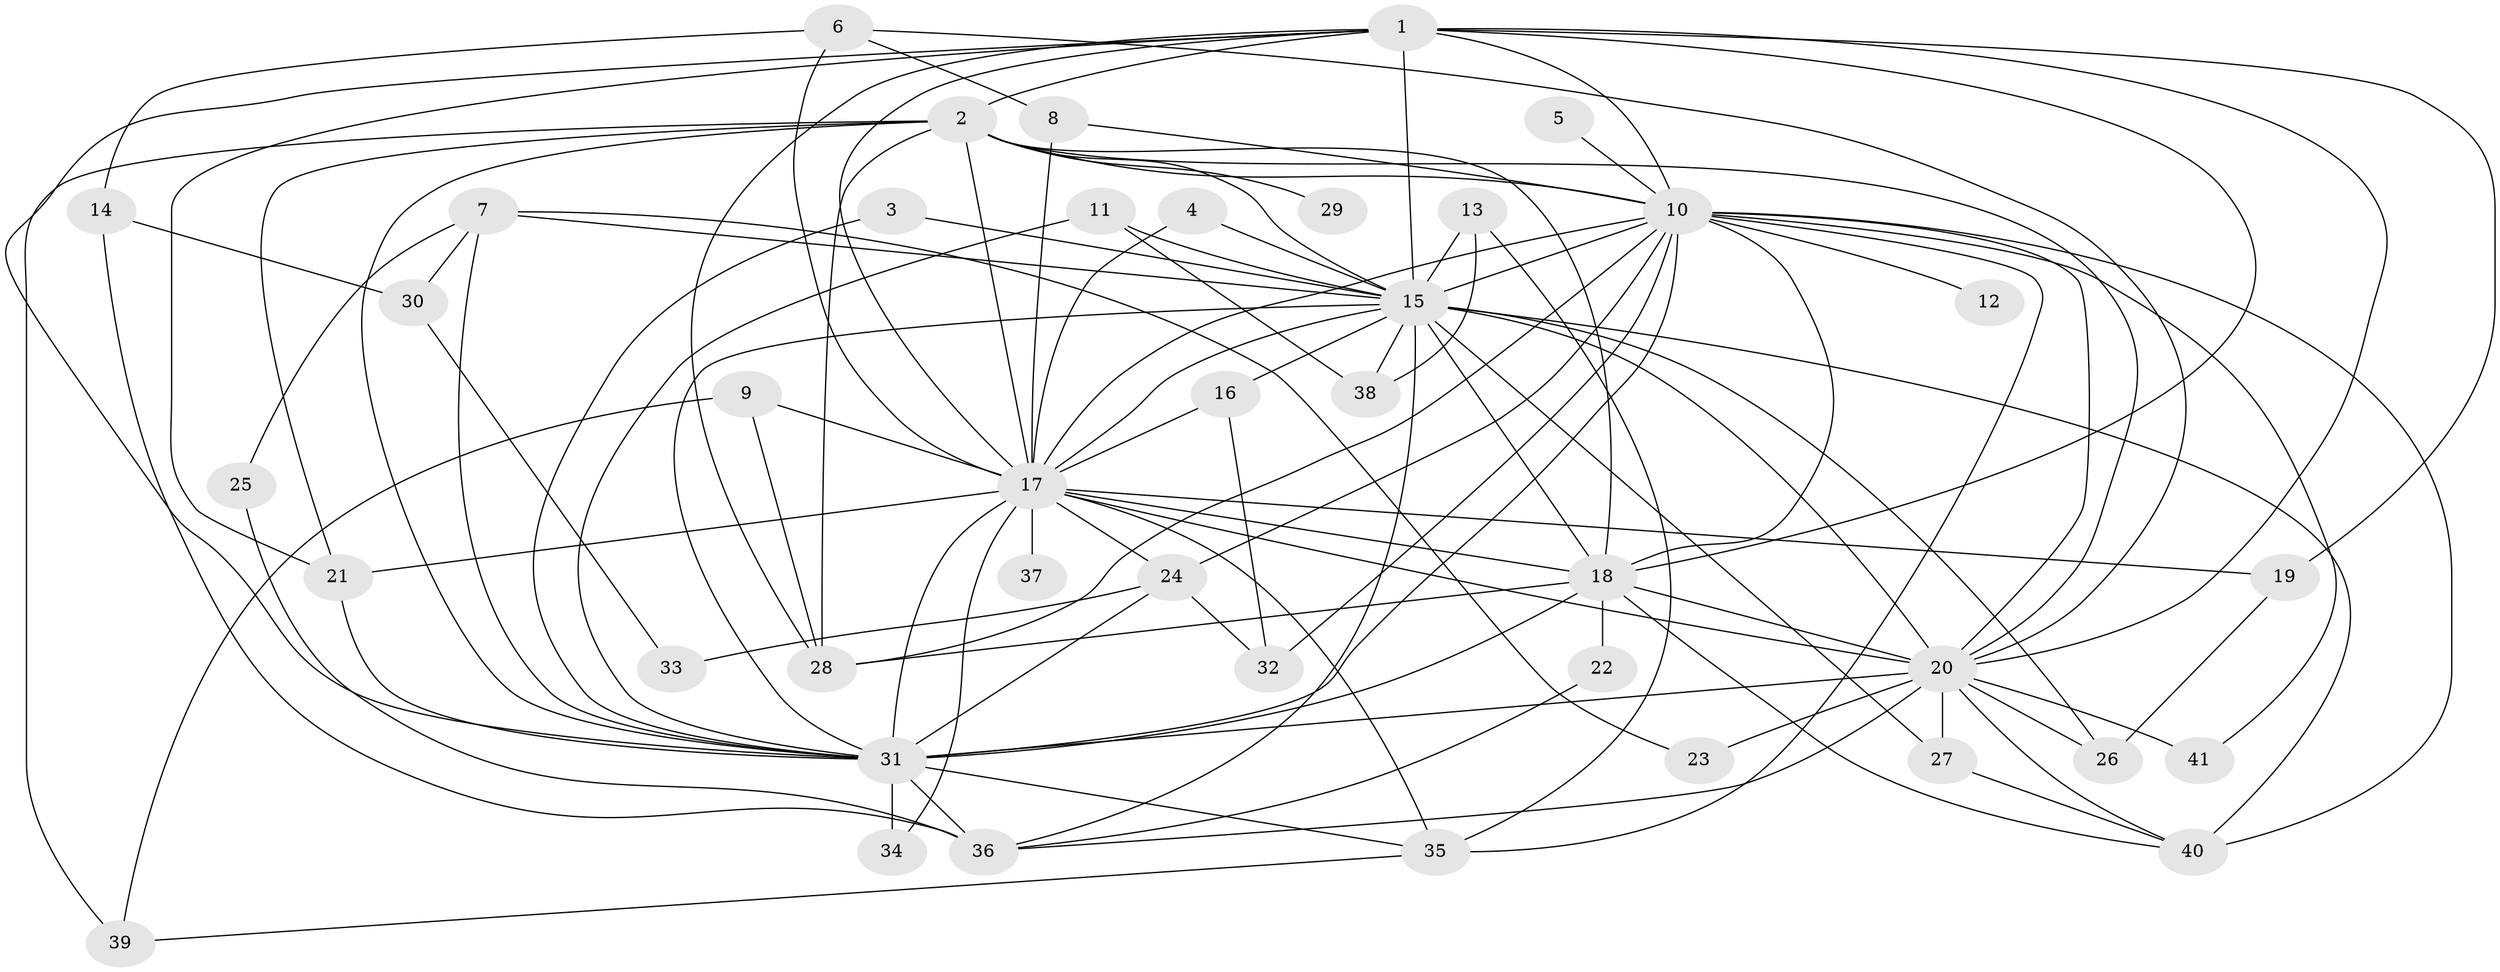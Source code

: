 // original degree distribution, {16: 0.037037037037037035, 23: 0.012345679012345678, 15: 0.012345679012345678, 28: 0.012345679012345678, 19: 0.012345679012345678, 21: 0.012345679012345678, 18: 0.012345679012345678, 13: 0.012345679012345678, 2: 0.5308641975308642, 6: 0.012345679012345678, 4: 0.07407407407407407, 7: 0.012345679012345678, 5: 0.037037037037037035, 3: 0.20987654320987653}
// Generated by graph-tools (version 1.1) at 2025/01/03/09/25 03:01:31]
// undirected, 41 vertices, 105 edges
graph export_dot {
graph [start="1"]
  node [color=gray90,style=filled];
  1;
  2;
  3;
  4;
  5;
  6;
  7;
  8;
  9;
  10;
  11;
  12;
  13;
  14;
  15;
  16;
  17;
  18;
  19;
  20;
  21;
  22;
  23;
  24;
  25;
  26;
  27;
  28;
  29;
  30;
  31;
  32;
  33;
  34;
  35;
  36;
  37;
  38;
  39;
  40;
  41;
  1 -- 2 [weight=1.0];
  1 -- 10 [weight=3.0];
  1 -- 15 [weight=2.0];
  1 -- 17 [weight=1.0];
  1 -- 18 [weight=1.0];
  1 -- 19 [weight=1.0];
  1 -- 20 [weight=1.0];
  1 -- 21 [weight=1.0];
  1 -- 28 [weight=1.0];
  1 -- 31 [weight=1.0];
  2 -- 10 [weight=2.0];
  2 -- 15 [weight=2.0];
  2 -- 17 [weight=3.0];
  2 -- 18 [weight=1.0];
  2 -- 20 [weight=1.0];
  2 -- 21 [weight=1.0];
  2 -- 28 [weight=1.0];
  2 -- 29 [weight=1.0];
  2 -- 31 [weight=1.0];
  2 -- 39 [weight=1.0];
  3 -- 15 [weight=1.0];
  3 -- 31 [weight=1.0];
  4 -- 15 [weight=1.0];
  4 -- 17 [weight=1.0];
  5 -- 10 [weight=2.0];
  6 -- 8 [weight=1.0];
  6 -- 14 [weight=1.0];
  6 -- 17 [weight=1.0];
  6 -- 20 [weight=1.0];
  7 -- 15 [weight=1.0];
  7 -- 23 [weight=1.0];
  7 -- 25 [weight=1.0];
  7 -- 30 [weight=2.0];
  7 -- 31 [weight=2.0];
  8 -- 10 [weight=1.0];
  8 -- 17 [weight=2.0];
  9 -- 17 [weight=1.0];
  9 -- 28 [weight=1.0];
  9 -- 39 [weight=1.0];
  10 -- 12 [weight=2.0];
  10 -- 15 [weight=4.0];
  10 -- 17 [weight=3.0];
  10 -- 18 [weight=3.0];
  10 -- 20 [weight=2.0];
  10 -- 24 [weight=1.0];
  10 -- 28 [weight=1.0];
  10 -- 31 [weight=2.0];
  10 -- 32 [weight=1.0];
  10 -- 35 [weight=1.0];
  10 -- 40 [weight=1.0];
  10 -- 41 [weight=1.0];
  11 -- 15 [weight=2.0];
  11 -- 31 [weight=1.0];
  11 -- 38 [weight=1.0];
  13 -- 15 [weight=1.0];
  13 -- 35 [weight=1.0];
  13 -- 38 [weight=1.0];
  14 -- 30 [weight=1.0];
  14 -- 36 [weight=1.0];
  15 -- 16 [weight=1.0];
  15 -- 17 [weight=2.0];
  15 -- 18 [weight=4.0];
  15 -- 20 [weight=4.0];
  15 -- 26 [weight=1.0];
  15 -- 27 [weight=1.0];
  15 -- 31 [weight=2.0];
  15 -- 36 [weight=1.0];
  15 -- 38 [weight=1.0];
  15 -- 40 [weight=2.0];
  16 -- 17 [weight=1.0];
  16 -- 32 [weight=1.0];
  17 -- 18 [weight=1.0];
  17 -- 19 [weight=1.0];
  17 -- 20 [weight=1.0];
  17 -- 21 [weight=1.0];
  17 -- 24 [weight=1.0];
  17 -- 31 [weight=3.0];
  17 -- 34 [weight=1.0];
  17 -- 35 [weight=2.0];
  17 -- 37 [weight=1.0];
  18 -- 20 [weight=1.0];
  18 -- 22 [weight=1.0];
  18 -- 28 [weight=1.0];
  18 -- 31 [weight=1.0];
  18 -- 40 [weight=1.0];
  19 -- 26 [weight=1.0];
  20 -- 23 [weight=1.0];
  20 -- 26 [weight=1.0];
  20 -- 27 [weight=1.0];
  20 -- 31 [weight=1.0];
  20 -- 36 [weight=1.0];
  20 -- 40 [weight=1.0];
  20 -- 41 [weight=2.0];
  21 -- 31 [weight=1.0];
  22 -- 36 [weight=1.0];
  24 -- 31 [weight=1.0];
  24 -- 32 [weight=1.0];
  24 -- 33 [weight=1.0];
  25 -- 36 [weight=1.0];
  27 -- 40 [weight=1.0];
  30 -- 33 [weight=1.0];
  31 -- 34 [weight=2.0];
  31 -- 35 [weight=2.0];
  31 -- 36 [weight=2.0];
  35 -- 39 [weight=1.0];
}
